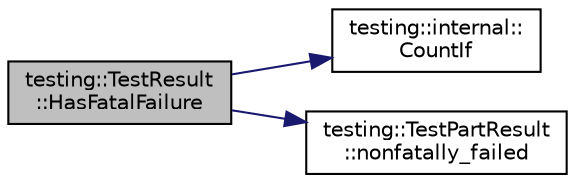 digraph "testing::TestResult::HasFatalFailure"
{
  edge [fontname="Helvetica",fontsize="10",labelfontname="Helvetica",labelfontsize="10"];
  node [fontname="Helvetica",fontsize="10",shape=record];
  rankdir="LR";
  Node60 [label="testing::TestResult\l::HasFatalFailure",height=0.2,width=0.4,color="black", fillcolor="grey75", style="filled", fontcolor="black"];
  Node60 -> Node61 [color="midnightblue",fontsize="10",style="solid",fontname="Helvetica"];
  Node61 [label="testing::internal::\lCountIf",height=0.2,width=0.4,color="black", fillcolor="white", style="filled",URL="$d0/da7/namespacetesting_1_1internal.html#a1e77a774d910346eff11a86d8df783a5"];
  Node60 -> Node62 [color="midnightblue",fontsize="10",style="solid",fontname="Helvetica"];
  Node62 [label="testing::TestPartResult\l::nonfatally_failed",height=0.2,width=0.4,color="black", fillcolor="white", style="filled",URL="$d0/d4b/classtesting_1_1_test_part_result.html#a6197c7f6672acc1cfdf580eb1f2183ac"];
}
